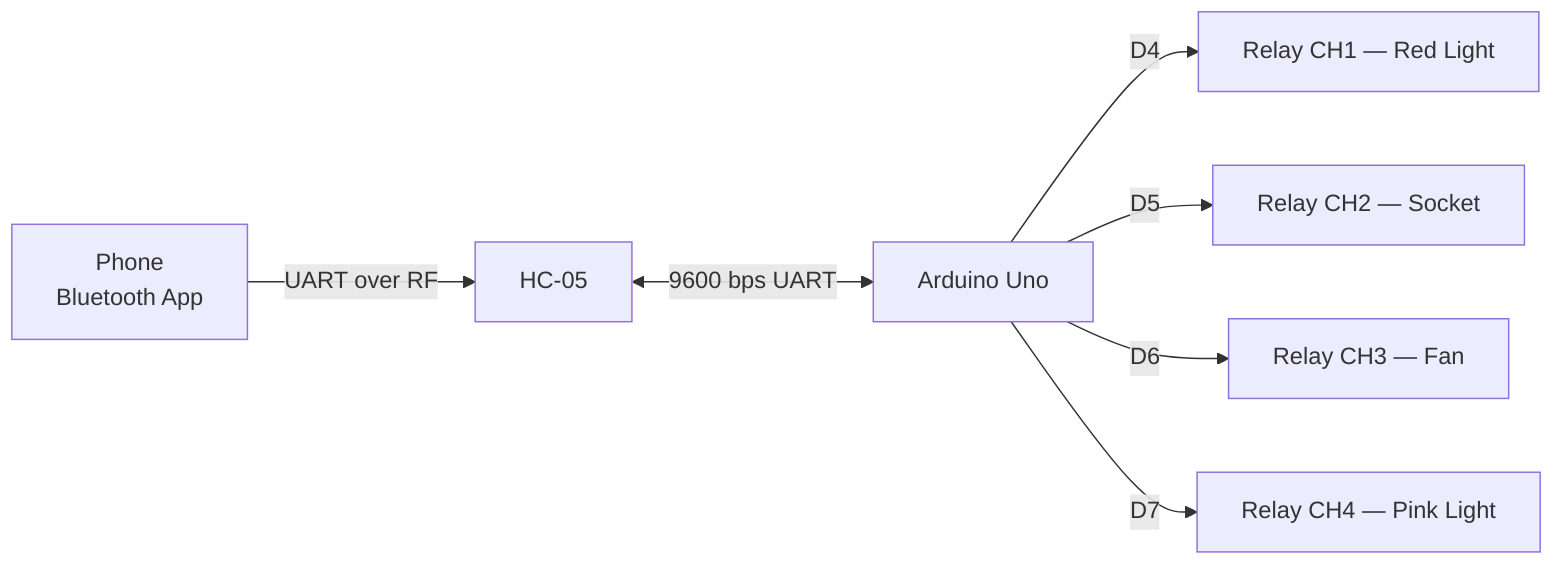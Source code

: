%% Mermaid diagram for architecture
flowchart LR
  Phone[Phone<br/>Bluetooth App] -- UART over RF --> HC05[HC-05]
  HC05 <-- 9600 bps UART --> Arduino[Arduino Uno]
  Arduino -->|D4| Relay1[Relay CH1 — Red Light]
  Arduino -->|D5| Relay2[Relay CH2 — Socket]
  Arduino -->|D6| Relay3[Relay CH3 — Fan]
  Arduino -->|D7| Relay4[Relay CH4 — Pink Light]
